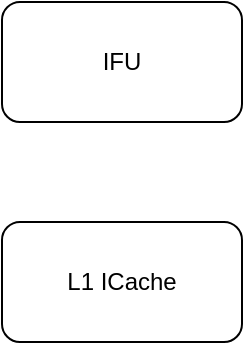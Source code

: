 <mxfile version="17.4.3" type="github"><diagram id="YgVDF2IWhC5D0JrjfgGj" name="Page-1"><mxGraphModel dx="1038" dy="527" grid="1" gridSize="10" guides="1" tooltips="1" connect="1" arrows="1" fold="1" page="1" pageScale="1" pageWidth="827" pageHeight="1169" math="0" shadow="0"><root><mxCell id="0"/><mxCell id="1" parent="0"/><mxCell id="VIo4M6wwHA0wBTMOTw6V-1" value="&lt;div&gt;IFU&lt;/div&gt;" style="rounded=1;whiteSpace=wrap;html=1;" vertex="1" parent="1"><mxGeometry x="240" y="220" width="120" height="60" as="geometry"/></mxCell><mxCell id="VIo4M6wwHA0wBTMOTw6V-2" value="L1 ICache" style="rounded=1;whiteSpace=wrap;html=1;" vertex="1" parent="1"><mxGeometry x="240" y="330" width="120" height="60" as="geometry"/></mxCell></root></mxGraphModel></diagram></mxfile>
